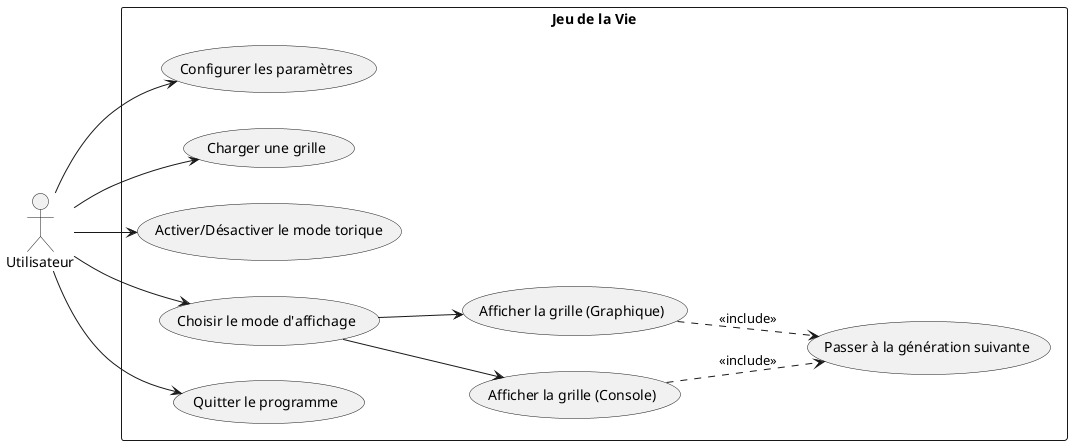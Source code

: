 @startuml
left to right direction
actor Utilisateur as User

rectangle "Jeu de la Vie" {
    usecase "Configurer les paramètres" as ConfigParams
    usecase "Charger une grille" as LoadGrid
    usecase "Activer/Désactiver le mode torique" as ToggleToroidalMode
    usecase "Choisir le mode d'affichage" as UC4
    usecase "Afficher la grille (Console)" as DisplayConsole
    usecase "Afficher la grille (Graphique)" as DisplayGraphic
    usecase "Passer à la génération suivante" as NextGen
    usecase "Quitter le programme" as QuitProgram
}

' Links between User and Use Cases
User --> ConfigParams
User --> LoadGrid
User --> ToggleToroidalMode
User --> UC4
UC4 --> DisplayConsole
UC4 --> DisplayGraphic
User --> QuitProgram

' Include relationships (mandatory dependencies)
DisplayConsole -[dashed]-> NextGen : <<include>>
DisplayGraphic -[dashed]-> NextGen : <<include>>

@enduml